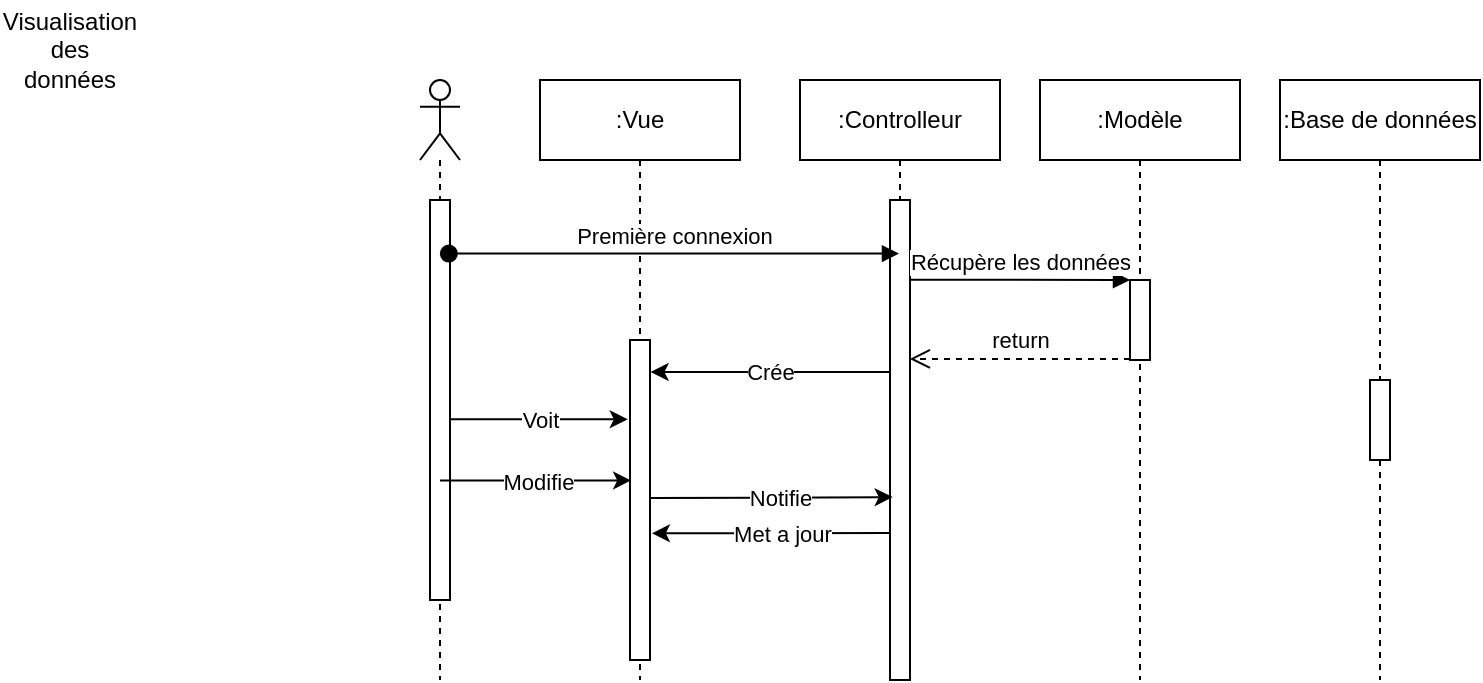 <mxfile version="13.9.9" type="device"><diagram id="kgpKYQtTHZ0yAKxKKP6v" name="Page-1"><mxGraphModel dx="677" dy="391" grid="1" gridSize="10" guides="1" tooltips="1" connect="1" arrows="1" fold="1" page="1" pageScale="1" pageWidth="850" pageHeight="1100" math="0" shadow="0"><root><mxCell id="0"/><mxCell id="1" parent="0"/><mxCell id="NZMw_bAto6g5ntqvyUwC-2" value="" style="shape=umlLifeline;participant=umlActor;perimeter=lifelinePerimeter;whiteSpace=wrap;html=1;container=1;collapsible=0;recursiveResize=0;verticalAlign=top;spacingTop=36;outlineConnect=0;" vertex="1" parent="1"><mxGeometry x="210" y="40" width="20" height="300" as="geometry"/></mxCell><mxCell id="NZMw_bAto6g5ntqvyUwC-10" value="" style="html=1;points=[];perimeter=orthogonalPerimeter;" vertex="1" parent="NZMw_bAto6g5ntqvyUwC-2"><mxGeometry x="5" y="60" width="10" height="200" as="geometry"/></mxCell><mxCell id="NZMw_bAto6g5ntqvyUwC-4" value=":Controlleur" style="shape=umlLifeline;perimeter=lifelinePerimeter;whiteSpace=wrap;html=1;container=1;collapsible=0;recursiveResize=0;outlineConnect=0;" vertex="1" parent="1"><mxGeometry x="400" y="40" width="100" height="300" as="geometry"/></mxCell><mxCell id="NZMw_bAto6g5ntqvyUwC-8" value="" style="html=1;points=[];perimeter=orthogonalPerimeter;" vertex="1" parent="NZMw_bAto6g5ntqvyUwC-4"><mxGeometry x="45" y="60" width="10" height="240" as="geometry"/></mxCell><mxCell id="NZMw_bAto6g5ntqvyUwC-5" value=":Modèle" style="shape=umlLifeline;perimeter=lifelinePerimeter;whiteSpace=wrap;html=1;container=1;collapsible=0;recursiveResize=0;outlineConnect=0;" vertex="1" parent="1"><mxGeometry x="520" y="40" width="100" height="300" as="geometry"/></mxCell><mxCell id="NZMw_bAto6g5ntqvyUwC-12" value="" style="html=1;points=[];perimeter=orthogonalPerimeter;" vertex="1" parent="NZMw_bAto6g5ntqvyUwC-5"><mxGeometry x="45" y="100" width="10" height="40" as="geometry"/></mxCell><mxCell id="NZMw_bAto6g5ntqvyUwC-6" value=":Vue" style="shape=umlLifeline;perimeter=lifelinePerimeter;whiteSpace=wrap;html=1;container=1;collapsible=0;recursiveResize=0;outlineConnect=0;" vertex="1" parent="1"><mxGeometry x="270" y="40" width="100" height="300" as="geometry"/></mxCell><mxCell id="NZMw_bAto6g5ntqvyUwC-13" value="" style="html=1;points=[];perimeter=orthogonalPerimeter;" vertex="1" parent="NZMw_bAto6g5ntqvyUwC-6"><mxGeometry x="45" y="130" width="10" height="160" as="geometry"/></mxCell><mxCell id="NZMw_bAto6g5ntqvyUwC-11" value="Première connexion" style="html=1;verticalAlign=bottom;startArrow=oval;startFill=1;endArrow=block;startSize=8;exitX=0.943;exitY=0.134;exitDx=0;exitDy=0;exitPerimeter=0;" edge="1" parent="1" source="NZMw_bAto6g5ntqvyUwC-10" target="NZMw_bAto6g5ntqvyUwC-4"><mxGeometry width="60" relative="1" as="geometry"><mxPoint x="140" y="140" as="sourcePoint"/><mxPoint x="200" y="140" as="targetPoint"/></mxGeometry></mxCell><mxCell id="NZMw_bAto6g5ntqvyUwC-14" value="Récupère les données" style="html=1;verticalAlign=bottom;endArrow=block;exitX=0.99;exitY=0.166;exitDx=0;exitDy=0;exitPerimeter=0;" edge="1" parent="1" source="NZMw_bAto6g5ntqvyUwC-8" target="NZMw_bAto6g5ntqvyUwC-12"><mxGeometry width="80" relative="1" as="geometry"><mxPoint x="456" y="130" as="sourcePoint"/><mxPoint x="340" y="170" as="targetPoint"/></mxGeometry></mxCell><mxCell id="NZMw_bAto6g5ntqvyUwC-16" value="Visualisation des données" style="text;html=1;strokeColor=none;fillColor=none;align=center;verticalAlign=middle;whiteSpace=wrap;rounded=0;" vertex="1" parent="1"><mxGeometry width="70" height="50" as="geometry"/></mxCell><mxCell id="NZMw_bAto6g5ntqvyUwC-18" value="" style="endArrow=classic;html=1;entryX=1.029;entryY=0.1;entryDx=0;entryDy=0;entryPerimeter=0;" edge="1" parent="1" source="NZMw_bAto6g5ntqvyUwC-8" target="NZMw_bAto6g5ntqvyUwC-13"><mxGeometry relative="1" as="geometry"><mxPoint x="190" y="190" as="sourcePoint"/><mxPoint x="330" y="190" as="targetPoint"/></mxGeometry></mxCell><mxCell id="NZMw_bAto6g5ntqvyUwC-19" value="Crée" style="edgeLabel;resizable=0;html=1;align=center;verticalAlign=middle;" connectable="0" vertex="1" parent="NZMw_bAto6g5ntqvyUwC-18"><mxGeometry relative="1" as="geometry"/></mxCell><mxCell id="NZMw_bAto6g5ntqvyUwC-20" value="" style="endArrow=classic;html=1;entryX=-0.114;entryY=0.248;entryDx=0;entryDy=0;entryPerimeter=0;" edge="1" parent="1" source="NZMw_bAto6g5ntqvyUwC-10" target="NZMw_bAto6g5ntqvyUwC-13"><mxGeometry relative="1" as="geometry"><mxPoint x="200" y="250" as="sourcePoint"/><mxPoint x="100" y="250" as="targetPoint"/></mxGeometry></mxCell><mxCell id="NZMw_bAto6g5ntqvyUwC-22" value="Voit" style="edgeLabel;html=1;align=center;verticalAlign=middle;resizable=0;points=[];" vertex="1" connectable="0" parent="NZMw_bAto6g5ntqvyUwC-20"><mxGeometry x="0.222" relative="1" as="geometry"><mxPoint x="-9.29" y="0.24" as="offset"/></mxGeometry></mxCell><mxCell id="NZMw_bAto6g5ntqvyUwC-27" value="" style="endArrow=classic;html=1;entryX=0.057;entryY=0.439;entryDx=0;entryDy=0;entryPerimeter=0;" edge="1" parent="1" source="NZMw_bAto6g5ntqvyUwC-2" target="NZMw_bAto6g5ntqvyUwC-13"><mxGeometry relative="1" as="geometry"><mxPoint x="235" y="219.68" as="sourcePoint"/><mxPoint x="323.86" y="219.68" as="targetPoint"/></mxGeometry></mxCell><mxCell id="NZMw_bAto6g5ntqvyUwC-28" value="Modifie" style="edgeLabel;html=1;align=center;verticalAlign=middle;resizable=0;points=[];" vertex="1" connectable="0" parent="NZMw_bAto6g5ntqvyUwC-27"><mxGeometry x="0.222" relative="1" as="geometry"><mxPoint x="-9.29" y="0.24" as="offset"/></mxGeometry></mxCell><mxCell id="NZMw_bAto6g5ntqvyUwC-30" value="" style="endArrow=classic;html=1;entryX=0.133;entryY=0.619;entryDx=0;entryDy=0;entryPerimeter=0;exitX=0.99;exitY=0.494;exitDx=0;exitDy=0;exitPerimeter=0;" edge="1" parent="1" source="NZMw_bAto6g5ntqvyUwC-13" target="NZMw_bAto6g5ntqvyUwC-8"><mxGeometry relative="1" as="geometry"><mxPoint x="337.0" y="250.4" as="sourcePoint"/><mxPoint x="425.0" y="250.24" as="targetPoint"/></mxGeometry></mxCell><mxCell id="NZMw_bAto6g5ntqvyUwC-31" value="Notifie" style="edgeLabel;html=1;align=center;verticalAlign=middle;resizable=0;points=[];" vertex="1" connectable="0" parent="NZMw_bAto6g5ntqvyUwC-30"><mxGeometry x="0.222" relative="1" as="geometry"><mxPoint x="-9.29" y="0.24" as="offset"/></mxGeometry></mxCell><mxCell id="NZMw_bAto6g5ntqvyUwC-32" value="" style="endArrow=classic;html=1;entryX=0.895;entryY=0.604;entryDx=0;entryDy=0;entryPerimeter=0;exitX=-0.2;exitY=0.694;exitDx=0;exitDy=0;exitPerimeter=0;" edge="1" parent="1"><mxGeometry relative="1" as="geometry"><mxPoint x="445.0" y="266.56" as="sourcePoint"/><mxPoint x="325.95" y="266.64" as="targetPoint"/></mxGeometry></mxCell><mxCell id="NZMw_bAto6g5ntqvyUwC-33" value="Met a jour" style="edgeLabel;html=1;align=center;verticalAlign=middle;resizable=0;points=[];" vertex="1" connectable="0" parent="NZMw_bAto6g5ntqvyUwC-32"><mxGeometry x="0.222" relative="1" as="geometry"><mxPoint x="17.86" y="0.24" as="offset"/></mxGeometry></mxCell><mxCell id="NZMw_bAto6g5ntqvyUwC-34" value=":Base de données" style="shape=umlLifeline;perimeter=lifelinePerimeter;whiteSpace=wrap;html=1;container=1;collapsible=0;recursiveResize=0;outlineConnect=0;" vertex="1" parent="1"><mxGeometry x="640" y="40" width="100" height="300" as="geometry"/></mxCell><mxCell id="NZMw_bAto6g5ntqvyUwC-35" value="" style="html=1;points=[];perimeter=orthogonalPerimeter;" vertex="1" parent="NZMw_bAto6g5ntqvyUwC-34"><mxGeometry x="45" y="150" width="10" height="40" as="geometry"/></mxCell><mxCell id="NZMw_bAto6g5ntqvyUwC-38" value="return" style="html=1;verticalAlign=bottom;endArrow=open;dashed=1;endSize=8;entryX=0.99;entryY=0.331;entryDx=0;entryDy=0;entryPerimeter=0;" edge="1" parent="1" source="NZMw_bAto6g5ntqvyUwC-12" target="NZMw_bAto6g5ntqvyUwC-8"><mxGeometry relative="1" as="geometry"><mxPoint x="560" y="210" as="sourcePoint"/><mxPoint x="480" y="210" as="targetPoint"/></mxGeometry></mxCell></root></mxGraphModel></diagram></mxfile>